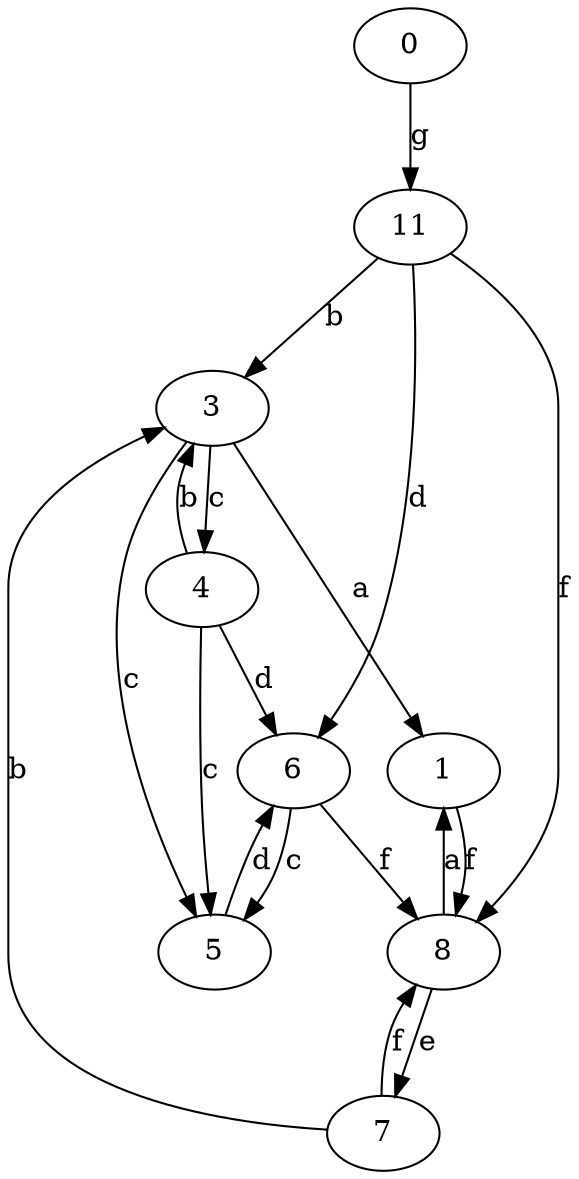 strict digraph  {
0;
1;
3;
4;
5;
6;
7;
8;
11;
0 -> 11  [label=g];
1 -> 8  [label=f];
3 -> 1  [label=a];
3 -> 4  [label=c];
3 -> 5  [label=c];
4 -> 3  [label=b];
4 -> 5  [label=c];
4 -> 6  [label=d];
5 -> 6  [label=d];
6 -> 5  [label=c];
6 -> 8  [label=f];
7 -> 3  [label=b];
7 -> 8  [label=f];
8 -> 1  [label=a];
8 -> 7  [label=e];
11 -> 3  [label=b];
11 -> 6  [label=d];
11 -> 8  [label=f];
}
